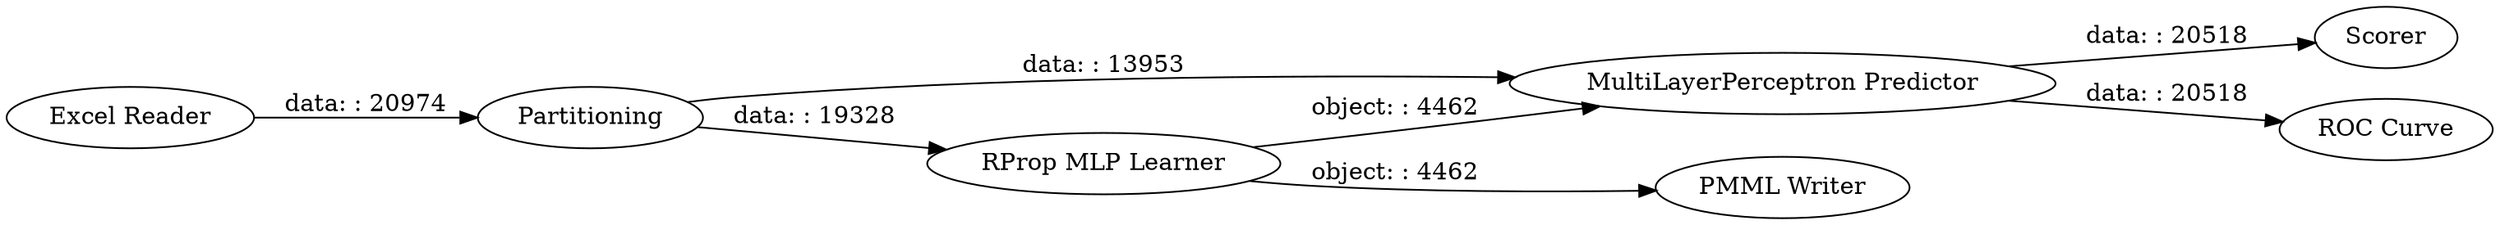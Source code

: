 digraph {
	"92202415688115353_5" [label=Scorer]
	"92202415688115353_2" [label=Partitioning]
	"92202415688115353_6" [label="ROC Curve"]
	"92202415688115353_7" [label="PMML Writer"]
	"92202415688115353_4" [label="MultiLayerPerceptron Predictor"]
	"92202415688115353_1" [label="Excel Reader"]
	"92202415688115353_3" [label="RProp MLP Learner"]
	"92202415688115353_4" -> "92202415688115353_5" [label="data: : 20518"]
	"92202415688115353_2" -> "92202415688115353_3" [label="data: : 19328"]
	"92202415688115353_2" -> "92202415688115353_4" [label="data: : 13953"]
	"92202415688115353_3" -> "92202415688115353_4" [label="object: : 4462"]
	"92202415688115353_1" -> "92202415688115353_2" [label="data: : 20974"]
	"92202415688115353_4" -> "92202415688115353_6" [label="data: : 20518"]
	"92202415688115353_3" -> "92202415688115353_7" [label="object: : 4462"]
	rankdir=LR
}

